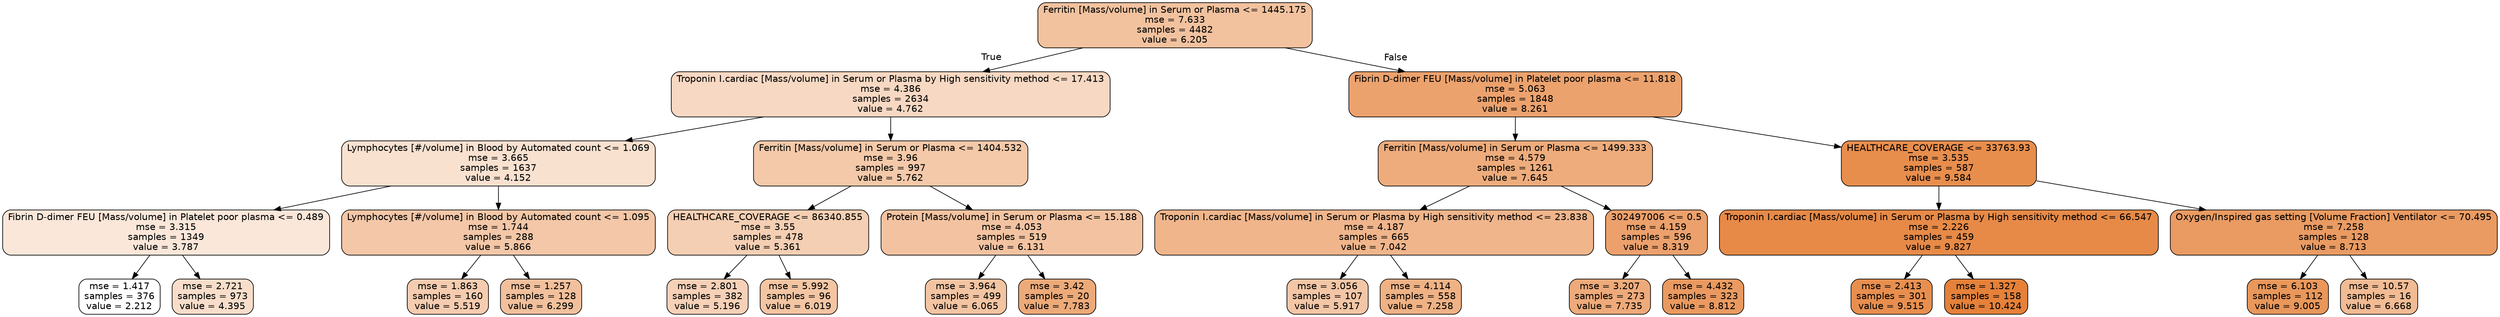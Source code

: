 digraph Tree {
node [shape=box, style="filled, rounded", color="black", fontname=helvetica] ;
edge [fontname=helvetica] ;
0 [label="Ferritin [Mass/volume] in Serum or Plasma <= 1445.175\nmse = 7.633\nsamples = 4482\nvalue = 6.205", fillcolor="#f2c29f"] ;
1 [label="Troponin I.cardiac [Mass/volume] in Serum or Plasma by High sensitivity method <= 17.413\nmse = 4.386\nsamples = 2634\nvalue = 4.762", fillcolor="#f7d8c2"] ;
0 -> 1 [labeldistance=2.5, labelangle=45, headlabel="True"] ;
2 [label="Lymphocytes [#/volume] in Blood by Automated count <= 1.069\nmse = 3.665\nsamples = 1637\nvalue = 4.152", fillcolor="#f9e1d0"] ;
1 -> 2 ;
3 [label="Fibrin D-dimer FEU [Mass/volume] in Platelet poor plasma <= 0.489\nmse = 3.315\nsamples = 1349\nvalue = 3.787", fillcolor="#fae7d9"] ;
2 -> 3 ;
4 [label="mse = 1.417\nsamples = 376\nvalue = 2.212", fillcolor="#ffffff"] ;
3 -> 4 ;
5 [label="mse = 2.721\nsamples = 973\nvalue = 4.395", fillcolor="#f8deca"] ;
3 -> 5 ;
6 [label="Lymphocytes [#/volume] in Blood by Automated count <= 1.095\nmse = 1.744\nsamples = 288\nvalue = 5.866", fillcolor="#f3c7a7"] ;
2 -> 6 ;
7 [label="mse = 1.863\nsamples = 160\nvalue = 5.519", fillcolor="#f5ccaf"] ;
6 -> 7 ;
8 [label="mse = 1.257\nsamples = 128\nvalue = 6.299", fillcolor="#f2c09c"] ;
6 -> 8 ;
9 [label="Ferritin [Mass/volume] in Serum or Plasma <= 1404.532\nmse = 3.96\nsamples = 997\nvalue = 5.762", fillcolor="#f4c9a9"] ;
1 -> 9 ;
10 [label="HEALTHCARE_COVERAGE <= 86340.855\nmse = 3.55\nsamples = 478\nvalue = 5.361", fillcolor="#f5cfb3"] ;
9 -> 10 ;
11 [label="mse = 2.801\nsamples = 382\nvalue = 5.196", fillcolor="#f6d1b7"] ;
10 -> 11 ;
12 [label="mse = 5.992\nsamples = 96\nvalue = 6.019", fillcolor="#f3c5a3"] ;
10 -> 12 ;
13 [label="Protein [Mass/volume] in Serum or Plasma <= 15.188\nmse = 4.053\nsamples = 519\nvalue = 6.131", fillcolor="#f3c3a1"] ;
9 -> 13 ;
14 [label="mse = 3.964\nsamples = 499\nvalue = 6.065", fillcolor="#f3c4a2"] ;
13 -> 14 ;
15 [label="mse = 3.42\nsamples = 20\nvalue = 7.783", fillcolor="#edaa79"] ;
13 -> 15 ;
16 [label="Fibrin D-dimer FEU [Mass/volume] in Platelet poor plasma <= 11.818\nmse = 5.063\nsamples = 1848\nvalue = 8.261", fillcolor="#eca26d"] ;
0 -> 16 [labeldistance=2.5, labelangle=-45, headlabel="False"] ;
17 [label="Ferritin [Mass/volume] in Serum or Plasma <= 1499.333\nmse = 4.579\nsamples = 1261\nvalue = 7.645", fillcolor="#eeac7c"] ;
16 -> 17 ;
18 [label="Troponin I.cardiac [Mass/volume] in Serum or Plasma by High sensitivity method <= 23.838\nmse = 4.187\nsamples = 665\nvalue = 7.042", fillcolor="#f0b58b"] ;
17 -> 18 ;
19 [label="mse = 3.056\nsamples = 107\nvalue = 5.917", fillcolor="#f3c6a6"] ;
18 -> 19 ;
20 [label="mse = 4.114\nsamples = 558\nvalue = 7.258", fillcolor="#efb285"] ;
18 -> 20 ;
21 [label="302497006 <= 0.5\nmse = 4.159\nsamples = 596\nvalue = 8.319", fillcolor="#eca16c"] ;
17 -> 21 ;
22 [label="mse = 3.207\nsamples = 273\nvalue = 7.735", fillcolor="#eeaa7a"] ;
21 -> 22 ;
23 [label="mse = 4.432\nsamples = 323\nvalue = 8.812", fillcolor="#ea9a60"] ;
21 -> 23 ;
24 [label="HEALTHCARE_COVERAGE <= 33763.93\nmse = 3.535\nsamples = 587\nvalue = 9.584", fillcolor="#e88e4d"] ;
16 -> 24 ;
25 [label="Troponin I.cardiac [Mass/volume] in Serum or Plasma by High sensitivity method <= 66.547\nmse = 2.226\nsamples = 459\nvalue = 9.827", fillcolor="#e78a47"] ;
24 -> 25 ;
26 [label="mse = 2.413\nsamples = 301\nvalue = 9.515", fillcolor="#e88f4f"] ;
25 -> 26 ;
27 [label="mse = 1.327\nsamples = 158\nvalue = 10.424", fillcolor="#e58139"] ;
25 -> 27 ;
28 [label="Oxygen/Inspired gas setting [Volume Fraction] Ventilator <= 70.495\nmse = 7.258\nsamples = 128\nvalue = 8.713", fillcolor="#ea9b62"] ;
24 -> 28 ;
29 [label="mse = 6.103\nsamples = 112\nvalue = 9.005", fillcolor="#e9975b"] ;
28 -> 29 ;
30 [label="mse = 10.57\nsamples = 16\nvalue = 6.668", fillcolor="#f1bb94"] ;
28 -> 30 ;
}